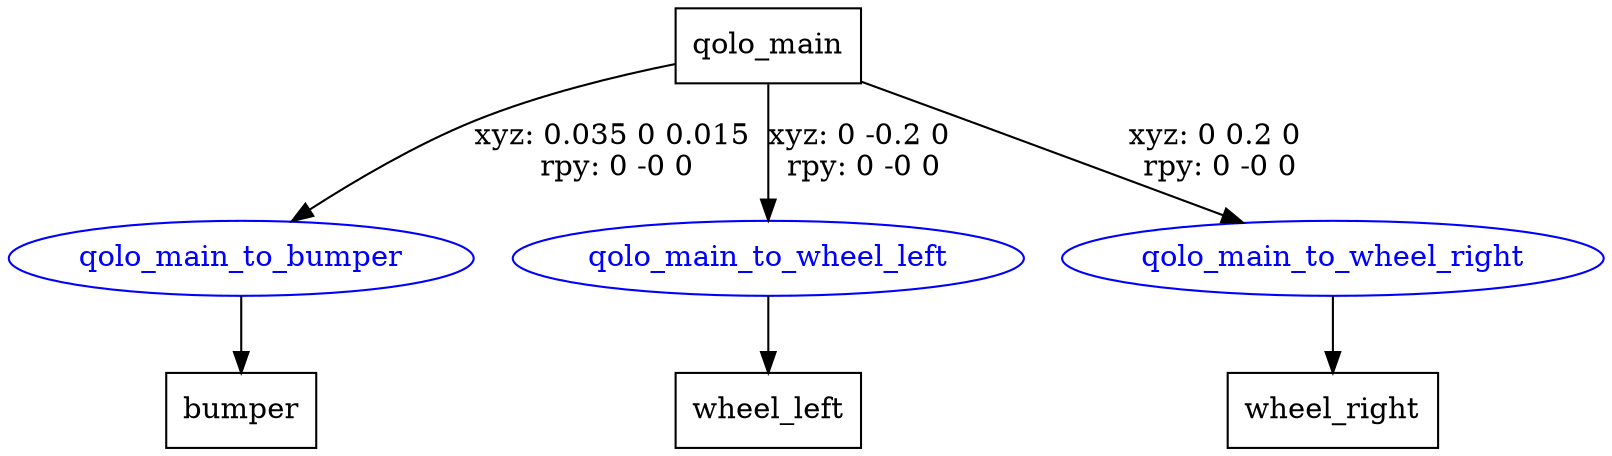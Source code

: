 digraph G {
node [shape=box];
"qolo_main" [label="qolo_main"];
"bumper" [label="bumper"];
"wheel_left" [label="wheel_left"];
"wheel_right" [label="wheel_right"];
node [shape=ellipse, color=blue, fontcolor=blue];
"qolo_main" -> "qolo_main_to_bumper" [label="xyz: 0.035 0 0.015 \nrpy: 0 -0 0"]
"qolo_main_to_bumper" -> "bumper"
"qolo_main" -> "qolo_main_to_wheel_left" [label="xyz: 0 -0.2 0 \nrpy: 0 -0 0"]
"qolo_main_to_wheel_left" -> "wheel_left"
"qolo_main" -> "qolo_main_to_wheel_right" [label="xyz: 0 0.2 0 \nrpy: 0 -0 0"]
"qolo_main_to_wheel_right" -> "wheel_right"
}
